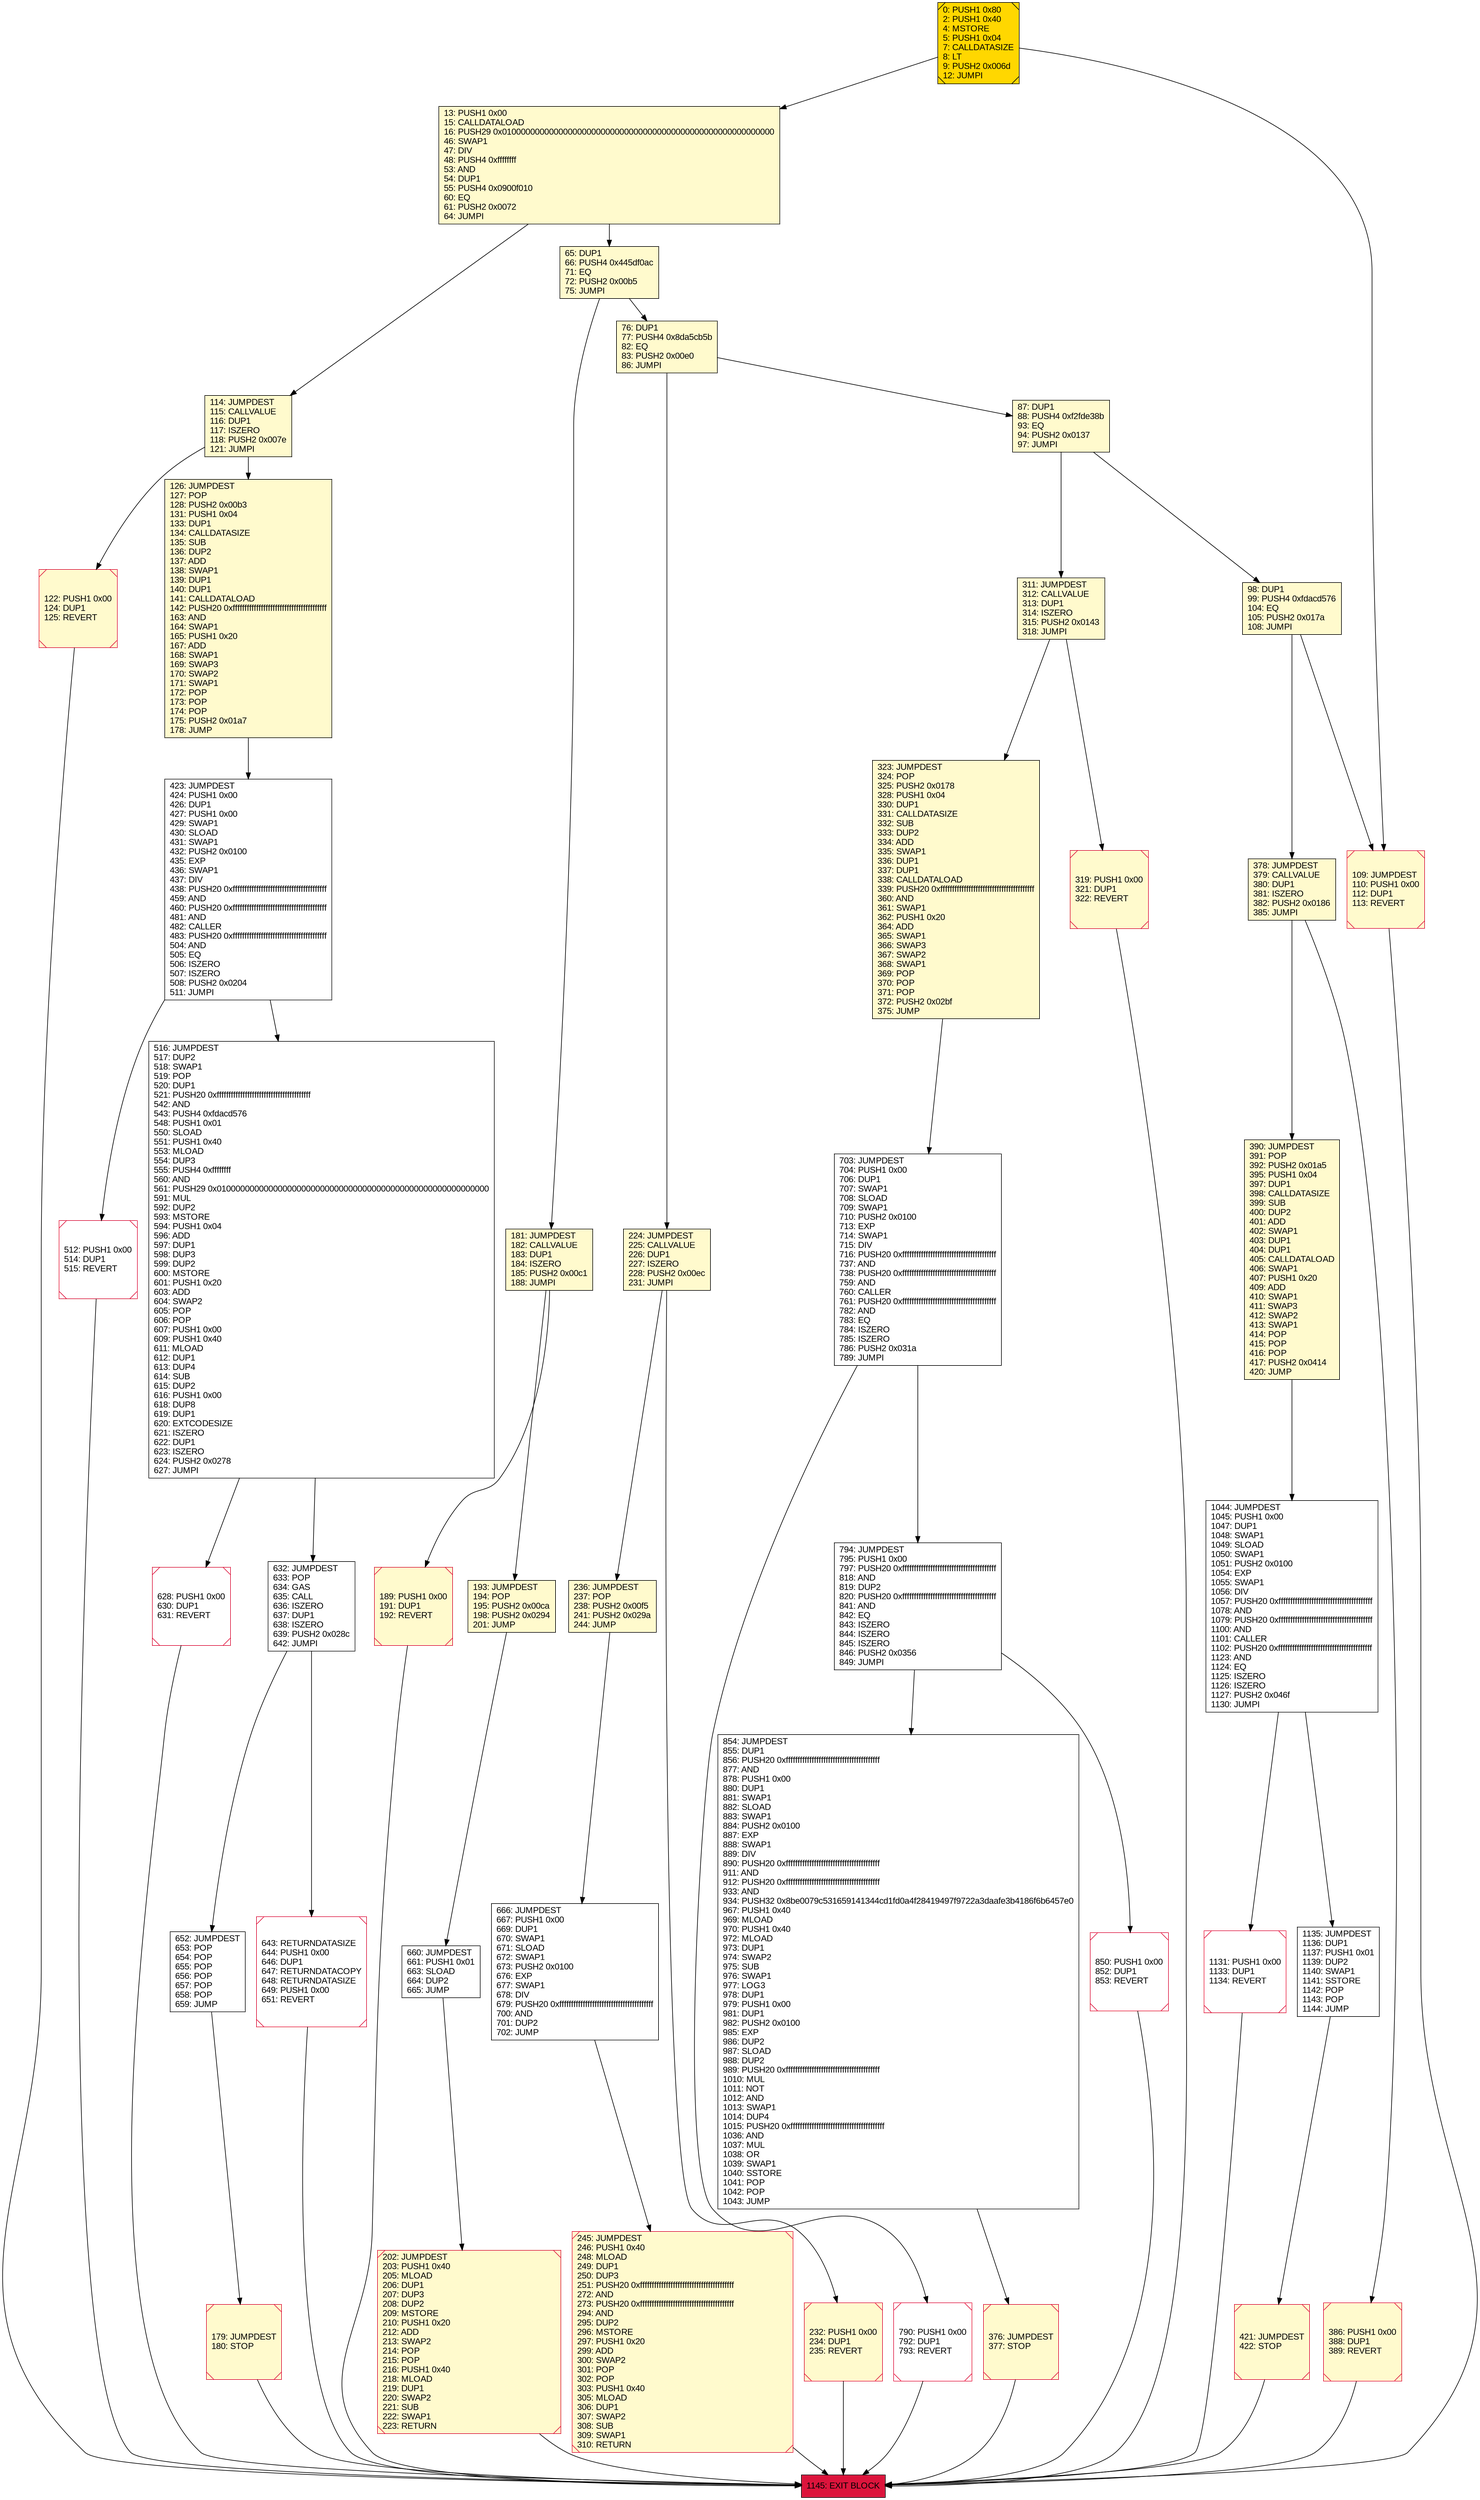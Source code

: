 digraph G {
bgcolor=transparent rankdir=UD;
node [shape=box style=filled color=black fillcolor=white fontname=arial fontcolor=black];
660 [label="660: JUMPDEST\l661: PUSH1 0x01\l663: SLOAD\l664: DUP2\l665: JUMP\l" ];
323 [label="323: JUMPDEST\l324: POP\l325: PUSH2 0x0178\l328: PUSH1 0x04\l330: DUP1\l331: CALLDATASIZE\l332: SUB\l333: DUP2\l334: ADD\l335: SWAP1\l336: DUP1\l337: DUP1\l338: CALLDATALOAD\l339: PUSH20 0xffffffffffffffffffffffffffffffffffffffff\l360: AND\l361: SWAP1\l362: PUSH1 0x20\l364: ADD\l365: SWAP1\l366: SWAP3\l367: SWAP2\l368: SWAP1\l369: POP\l370: POP\l371: POP\l372: PUSH2 0x02bf\l375: JUMP\l" fillcolor=lemonchiffon ];
232 [label="232: PUSH1 0x00\l234: DUP1\l235: REVERT\l" fillcolor=lemonchiffon shape=Msquare color=crimson ];
87 [label="87: DUP1\l88: PUSH4 0xf2fde38b\l93: EQ\l94: PUSH2 0x0137\l97: JUMPI\l" fillcolor=lemonchiffon ];
1131 [label="1131: PUSH1 0x00\l1133: DUP1\l1134: REVERT\l" shape=Msquare color=crimson ];
652 [label="652: JUMPDEST\l653: POP\l654: POP\l655: POP\l656: POP\l657: POP\l658: POP\l659: JUMP\l" ];
126 [label="126: JUMPDEST\l127: POP\l128: PUSH2 0x00b3\l131: PUSH1 0x04\l133: DUP1\l134: CALLDATASIZE\l135: SUB\l136: DUP2\l137: ADD\l138: SWAP1\l139: DUP1\l140: DUP1\l141: CALLDATALOAD\l142: PUSH20 0xffffffffffffffffffffffffffffffffffffffff\l163: AND\l164: SWAP1\l165: PUSH1 0x20\l167: ADD\l168: SWAP1\l169: SWAP3\l170: SWAP2\l171: SWAP1\l172: POP\l173: POP\l174: POP\l175: PUSH2 0x01a7\l178: JUMP\l" fillcolor=lemonchiffon ];
390 [label="390: JUMPDEST\l391: POP\l392: PUSH2 0x01a5\l395: PUSH1 0x04\l397: DUP1\l398: CALLDATASIZE\l399: SUB\l400: DUP2\l401: ADD\l402: SWAP1\l403: DUP1\l404: DUP1\l405: CALLDATALOAD\l406: SWAP1\l407: PUSH1 0x20\l409: ADD\l410: SWAP1\l411: SWAP3\l412: SWAP2\l413: SWAP1\l414: POP\l415: POP\l416: POP\l417: PUSH2 0x0414\l420: JUMP\l" fillcolor=lemonchiffon ];
628 [label="628: PUSH1 0x00\l630: DUP1\l631: REVERT\l" shape=Msquare color=crimson ];
236 [label="236: JUMPDEST\l237: POP\l238: PUSH2 0x00f5\l241: PUSH2 0x029a\l244: JUMP\l" fillcolor=lemonchiffon ];
703 [label="703: JUMPDEST\l704: PUSH1 0x00\l706: DUP1\l707: SWAP1\l708: SLOAD\l709: SWAP1\l710: PUSH2 0x0100\l713: EXP\l714: SWAP1\l715: DIV\l716: PUSH20 0xffffffffffffffffffffffffffffffffffffffff\l737: AND\l738: PUSH20 0xffffffffffffffffffffffffffffffffffffffff\l759: AND\l760: CALLER\l761: PUSH20 0xffffffffffffffffffffffffffffffffffffffff\l782: AND\l783: EQ\l784: ISZERO\l785: ISZERO\l786: PUSH2 0x031a\l789: JUMPI\l" ];
643 [label="643: RETURNDATASIZE\l644: PUSH1 0x00\l646: DUP1\l647: RETURNDATACOPY\l648: RETURNDATASIZE\l649: PUSH1 0x00\l651: REVERT\l" shape=Msquare color=crimson ];
122 [label="122: PUSH1 0x00\l124: DUP1\l125: REVERT\l" fillcolor=lemonchiffon shape=Msquare color=crimson ];
76 [label="76: DUP1\l77: PUSH4 0x8da5cb5b\l82: EQ\l83: PUSH2 0x00e0\l86: JUMPI\l" fillcolor=lemonchiffon ];
189 [label="189: PUSH1 0x00\l191: DUP1\l192: REVERT\l" fillcolor=lemonchiffon shape=Msquare color=crimson ];
319 [label="319: PUSH1 0x00\l321: DUP1\l322: REVERT\l" fillcolor=lemonchiffon shape=Msquare color=crimson ];
181 [label="181: JUMPDEST\l182: CALLVALUE\l183: DUP1\l184: ISZERO\l185: PUSH2 0x00c1\l188: JUMPI\l" fillcolor=lemonchiffon ];
1044 [label="1044: JUMPDEST\l1045: PUSH1 0x00\l1047: DUP1\l1048: SWAP1\l1049: SLOAD\l1050: SWAP1\l1051: PUSH2 0x0100\l1054: EXP\l1055: SWAP1\l1056: DIV\l1057: PUSH20 0xffffffffffffffffffffffffffffffffffffffff\l1078: AND\l1079: PUSH20 0xffffffffffffffffffffffffffffffffffffffff\l1100: AND\l1101: CALLER\l1102: PUSH20 0xffffffffffffffffffffffffffffffffffffffff\l1123: AND\l1124: EQ\l1125: ISZERO\l1126: ISZERO\l1127: PUSH2 0x046f\l1130: JUMPI\l" ];
512 [label="512: PUSH1 0x00\l514: DUP1\l515: REVERT\l" shape=Msquare color=crimson ];
386 [label="386: PUSH1 0x00\l388: DUP1\l389: REVERT\l" fillcolor=lemonchiffon shape=Msquare color=crimson ];
854 [label="854: JUMPDEST\l855: DUP1\l856: PUSH20 0xffffffffffffffffffffffffffffffffffffffff\l877: AND\l878: PUSH1 0x00\l880: DUP1\l881: SWAP1\l882: SLOAD\l883: SWAP1\l884: PUSH2 0x0100\l887: EXP\l888: SWAP1\l889: DIV\l890: PUSH20 0xffffffffffffffffffffffffffffffffffffffff\l911: AND\l912: PUSH20 0xffffffffffffffffffffffffffffffffffffffff\l933: AND\l934: PUSH32 0x8be0079c531659141344cd1fd0a4f28419497f9722a3daafe3b4186f6b6457e0\l967: PUSH1 0x40\l969: MLOAD\l970: PUSH1 0x40\l972: MLOAD\l973: DUP1\l974: SWAP2\l975: SUB\l976: SWAP1\l977: LOG3\l978: DUP1\l979: PUSH1 0x00\l981: DUP1\l982: PUSH2 0x0100\l985: EXP\l986: DUP2\l987: SLOAD\l988: DUP2\l989: PUSH20 0xffffffffffffffffffffffffffffffffffffffff\l1010: MUL\l1011: NOT\l1012: AND\l1013: SWAP1\l1014: DUP4\l1015: PUSH20 0xffffffffffffffffffffffffffffffffffffffff\l1036: AND\l1037: MUL\l1038: OR\l1039: SWAP1\l1040: SSTORE\l1041: POP\l1042: POP\l1043: JUMP\l" ];
516 [label="516: JUMPDEST\l517: DUP2\l518: SWAP1\l519: POP\l520: DUP1\l521: PUSH20 0xffffffffffffffffffffffffffffffffffffffff\l542: AND\l543: PUSH4 0xfdacd576\l548: PUSH1 0x01\l550: SLOAD\l551: PUSH1 0x40\l553: MLOAD\l554: DUP3\l555: PUSH4 0xffffffff\l560: AND\l561: PUSH29 0x0100000000000000000000000000000000000000000000000000000000\l591: MUL\l592: DUP2\l593: MSTORE\l594: PUSH1 0x04\l596: ADD\l597: DUP1\l598: DUP3\l599: DUP2\l600: MSTORE\l601: PUSH1 0x20\l603: ADD\l604: SWAP2\l605: POP\l606: POP\l607: PUSH1 0x00\l609: PUSH1 0x40\l611: MLOAD\l612: DUP1\l613: DUP4\l614: SUB\l615: DUP2\l616: PUSH1 0x00\l618: DUP8\l619: DUP1\l620: EXTCODESIZE\l621: ISZERO\l622: DUP1\l623: ISZERO\l624: PUSH2 0x0278\l627: JUMPI\l" ];
245 [label="245: JUMPDEST\l246: PUSH1 0x40\l248: MLOAD\l249: DUP1\l250: DUP3\l251: PUSH20 0xffffffffffffffffffffffffffffffffffffffff\l272: AND\l273: PUSH20 0xffffffffffffffffffffffffffffffffffffffff\l294: AND\l295: DUP2\l296: MSTORE\l297: PUSH1 0x20\l299: ADD\l300: SWAP2\l301: POP\l302: POP\l303: PUSH1 0x40\l305: MLOAD\l306: DUP1\l307: SWAP2\l308: SUB\l309: SWAP1\l310: RETURN\l" fillcolor=lemonchiffon shape=Msquare color=crimson ];
224 [label="224: JUMPDEST\l225: CALLVALUE\l226: DUP1\l227: ISZERO\l228: PUSH2 0x00ec\l231: JUMPI\l" fillcolor=lemonchiffon ];
378 [label="378: JUMPDEST\l379: CALLVALUE\l380: DUP1\l381: ISZERO\l382: PUSH2 0x0186\l385: JUMPI\l" fillcolor=lemonchiffon ];
179 [label="179: JUMPDEST\l180: STOP\l" fillcolor=lemonchiffon shape=Msquare color=crimson ];
109 [label="109: JUMPDEST\l110: PUSH1 0x00\l112: DUP1\l113: REVERT\l" fillcolor=lemonchiffon shape=Msquare color=crimson ];
0 [label="0: PUSH1 0x80\l2: PUSH1 0x40\l4: MSTORE\l5: PUSH1 0x04\l7: CALLDATASIZE\l8: LT\l9: PUSH2 0x006d\l12: JUMPI\l" fillcolor=lemonchiffon shape=Msquare fillcolor=gold ];
13 [label="13: PUSH1 0x00\l15: CALLDATALOAD\l16: PUSH29 0x0100000000000000000000000000000000000000000000000000000000\l46: SWAP1\l47: DIV\l48: PUSH4 0xffffffff\l53: AND\l54: DUP1\l55: PUSH4 0x0900f010\l60: EQ\l61: PUSH2 0x0072\l64: JUMPI\l" fillcolor=lemonchiffon ];
311 [label="311: JUMPDEST\l312: CALLVALUE\l313: DUP1\l314: ISZERO\l315: PUSH2 0x0143\l318: JUMPI\l" fillcolor=lemonchiffon ];
114 [label="114: JUMPDEST\l115: CALLVALUE\l116: DUP1\l117: ISZERO\l118: PUSH2 0x007e\l121: JUMPI\l" fillcolor=lemonchiffon ];
666 [label="666: JUMPDEST\l667: PUSH1 0x00\l669: DUP1\l670: SWAP1\l671: SLOAD\l672: SWAP1\l673: PUSH2 0x0100\l676: EXP\l677: SWAP1\l678: DIV\l679: PUSH20 0xffffffffffffffffffffffffffffffffffffffff\l700: AND\l701: DUP2\l702: JUMP\l" ];
376 [label="376: JUMPDEST\l377: STOP\l" fillcolor=lemonchiffon shape=Msquare color=crimson ];
423 [label="423: JUMPDEST\l424: PUSH1 0x00\l426: DUP1\l427: PUSH1 0x00\l429: SWAP1\l430: SLOAD\l431: SWAP1\l432: PUSH2 0x0100\l435: EXP\l436: SWAP1\l437: DIV\l438: PUSH20 0xffffffffffffffffffffffffffffffffffffffff\l459: AND\l460: PUSH20 0xffffffffffffffffffffffffffffffffffffffff\l481: AND\l482: CALLER\l483: PUSH20 0xffffffffffffffffffffffffffffffffffffffff\l504: AND\l505: EQ\l506: ISZERO\l507: ISZERO\l508: PUSH2 0x0204\l511: JUMPI\l" ];
1135 [label="1135: JUMPDEST\l1136: DUP1\l1137: PUSH1 0x01\l1139: DUP2\l1140: SWAP1\l1141: SSTORE\l1142: POP\l1143: POP\l1144: JUMP\l" ];
421 [label="421: JUMPDEST\l422: STOP\l" fillcolor=lemonchiffon shape=Msquare color=crimson ];
632 [label="632: JUMPDEST\l633: POP\l634: GAS\l635: CALL\l636: ISZERO\l637: DUP1\l638: ISZERO\l639: PUSH2 0x028c\l642: JUMPI\l" ];
193 [label="193: JUMPDEST\l194: POP\l195: PUSH2 0x00ca\l198: PUSH2 0x0294\l201: JUMP\l" fillcolor=lemonchiffon ];
850 [label="850: PUSH1 0x00\l852: DUP1\l853: REVERT\l" shape=Msquare color=crimson ];
98 [label="98: DUP1\l99: PUSH4 0xfdacd576\l104: EQ\l105: PUSH2 0x017a\l108: JUMPI\l" fillcolor=lemonchiffon ];
790 [label="790: PUSH1 0x00\l792: DUP1\l793: REVERT\l" shape=Msquare color=crimson ];
1145 [label="1145: EXIT BLOCK\l" fillcolor=crimson ];
202 [label="202: JUMPDEST\l203: PUSH1 0x40\l205: MLOAD\l206: DUP1\l207: DUP3\l208: DUP2\l209: MSTORE\l210: PUSH1 0x20\l212: ADD\l213: SWAP2\l214: POP\l215: POP\l216: PUSH1 0x40\l218: MLOAD\l219: DUP1\l220: SWAP2\l221: SUB\l222: SWAP1\l223: RETURN\l" fillcolor=lemonchiffon shape=Msquare color=crimson ];
65 [label="65: DUP1\l66: PUSH4 0x445df0ac\l71: EQ\l72: PUSH2 0x00b5\l75: JUMPI\l" fillcolor=lemonchiffon ];
794 [label="794: JUMPDEST\l795: PUSH1 0x00\l797: PUSH20 0xffffffffffffffffffffffffffffffffffffffff\l818: AND\l819: DUP2\l820: PUSH20 0xffffffffffffffffffffffffffffffffffffffff\l841: AND\l842: EQ\l843: ISZERO\l844: ISZERO\l845: ISZERO\l846: PUSH2 0x0356\l849: JUMPI\l" ];
202 -> 1145;
0 -> 109;
423 -> 516;
666 -> 245;
850 -> 1145;
98 -> 378;
109 -> 1145;
1044 -> 1135;
181 -> 193;
376 -> 1145;
76 -> 87;
794 -> 854;
98 -> 109;
65 -> 76;
122 -> 1145;
87 -> 311;
703 -> 794;
632 -> 643;
1044 -> 1131;
628 -> 1145;
311 -> 323;
224 -> 232;
703 -> 790;
232 -> 1145;
516 -> 628;
114 -> 122;
224 -> 236;
390 -> 1044;
1131 -> 1145;
378 -> 390;
76 -> 224;
660 -> 202;
87 -> 98;
181 -> 189;
0 -> 13;
1135 -> 421;
13 -> 114;
378 -> 386;
421 -> 1145;
854 -> 376;
794 -> 850;
423 -> 512;
790 -> 1145;
13 -> 65;
516 -> 632;
512 -> 1145;
386 -> 1145;
323 -> 703;
65 -> 181;
179 -> 1145;
245 -> 1145;
643 -> 1145;
126 -> 423;
189 -> 1145;
114 -> 126;
319 -> 1145;
652 -> 179;
193 -> 660;
311 -> 319;
236 -> 666;
632 -> 652;
}